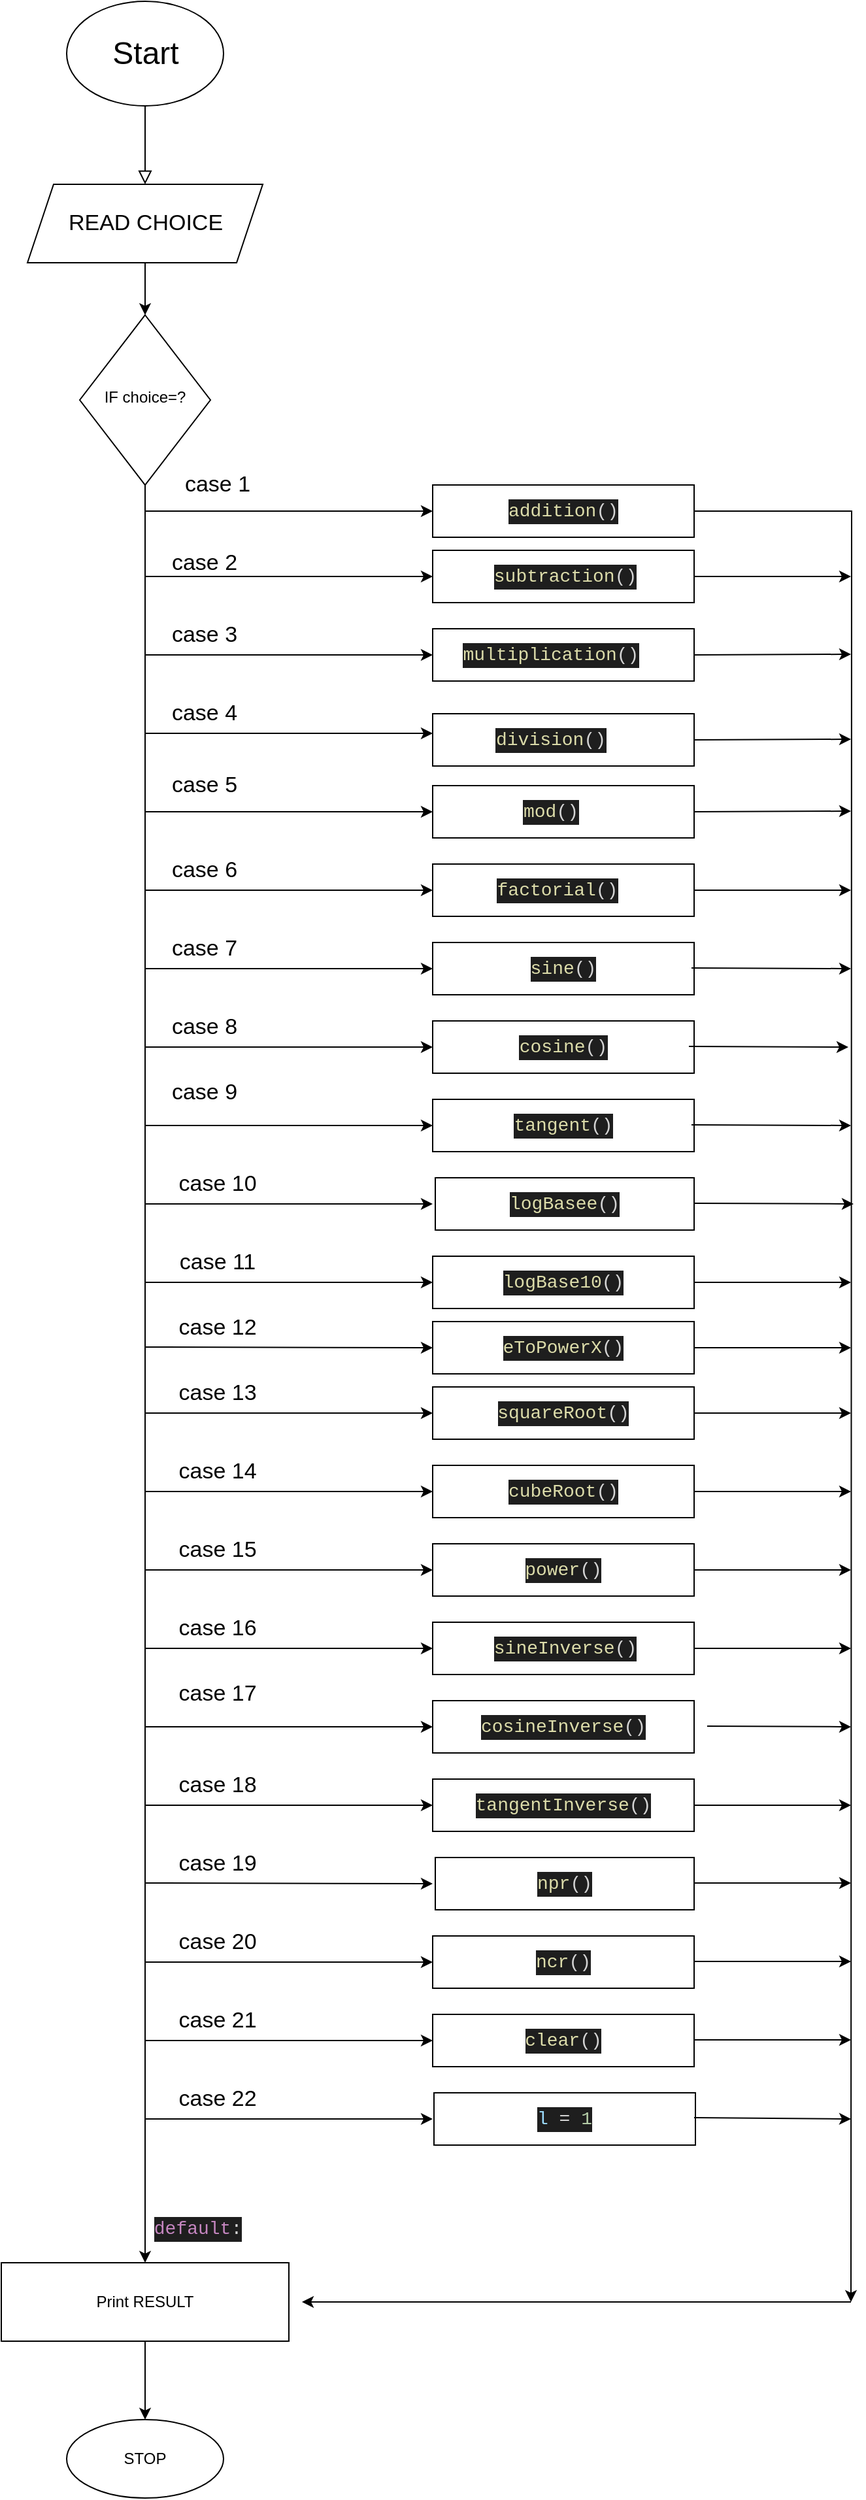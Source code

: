 <mxfile version="16.5.6" type="github">
  <diagram id="C5RBs43oDa-KdzZeNtuy" name="Page-1">
    <mxGraphModel dx="1038" dy="539" grid="1" gridSize="10" guides="1" tooltips="1" connect="1" arrows="1" fold="1" page="1" pageScale="1" pageWidth="827" pageHeight="1169" math="0" shadow="0">
      <root>
        <mxCell id="WIyWlLk6GJQsqaUBKTNV-0" />
        <mxCell id="WIyWlLk6GJQsqaUBKTNV-1" parent="WIyWlLk6GJQsqaUBKTNV-0" />
        <mxCell id="WIyWlLk6GJQsqaUBKTNV-2" value="" style="rounded=0;html=1;jettySize=auto;orthogonalLoop=1;fontSize=11;endArrow=block;endFill=0;endSize=8;strokeWidth=1;shadow=0;labelBackgroundColor=none;edgeStyle=orthogonalEdgeStyle;" parent="WIyWlLk6GJQsqaUBKTNV-1" edge="1">
          <mxGeometry relative="1" as="geometry">
            <mxPoint x="220" y="120" as="sourcePoint" />
            <mxPoint x="220" y="180" as="targetPoint" />
          </mxGeometry>
        </mxCell>
        <mxCell id="JxBvs1aVQcFAX8afxNv3-6" style="edgeStyle=orthogonalEdgeStyle;rounded=0;orthogonalLoop=1;jettySize=auto;html=1;entryX=0.5;entryY=0;entryDx=0;entryDy=0;entryPerimeter=0;" parent="WIyWlLk6GJQsqaUBKTNV-1" source="WIyWlLk6GJQsqaUBKTNV-6" target="JxBvs1aVQcFAX8afxNv3-8" edge="1">
          <mxGeometry relative="1" as="geometry">
            <mxPoint x="220" y="1610" as="targetPoint" />
            <Array as="points">
              <mxPoint x="220" y="1770" />
            </Array>
          </mxGeometry>
        </mxCell>
        <mxCell id="WIyWlLk6GJQsqaUBKTNV-6" value="IF choice=?" style="rhombus;whiteSpace=wrap;html=1;shadow=0;fontFamily=Helvetica;fontSize=12;align=center;strokeWidth=1;spacing=6;spacingTop=-4;" parent="WIyWlLk6GJQsqaUBKTNV-1" vertex="1">
          <mxGeometry x="170" y="280" width="100" height="130" as="geometry" />
        </mxCell>
        <mxCell id="JxBvs1aVQcFAX8afxNv3-19" value="" style="edgeStyle=orthogonalEdgeStyle;rounded=0;orthogonalLoop=1;jettySize=auto;html=1;fontFamily=Helvetica;fontSize=17;" parent="WIyWlLk6GJQsqaUBKTNV-1" source="JxBvs1aVQcFAX8afxNv3-1" target="WIyWlLk6GJQsqaUBKTNV-6" edge="1">
          <mxGeometry relative="1" as="geometry" />
        </mxCell>
        <mxCell id="JxBvs1aVQcFAX8afxNv3-1" value="" style="shape=parallelogram;perimeter=parallelogramPerimeter;whiteSpace=wrap;html=1;fixedSize=1;" parent="WIyWlLk6GJQsqaUBKTNV-1" vertex="1">
          <mxGeometry x="130" y="180" width="180" height="60" as="geometry" />
        </mxCell>
        <mxCell id="JxBvs1aVQcFAX8afxNv3-10" value="" style="edgeStyle=orthogonalEdgeStyle;rounded=0;orthogonalLoop=1;jettySize=auto;html=1;" parent="WIyWlLk6GJQsqaUBKTNV-1" source="JxBvs1aVQcFAX8afxNv3-8" target="JxBvs1aVQcFAX8afxNv3-9" edge="1">
          <mxGeometry relative="1" as="geometry" />
        </mxCell>
        <mxCell id="JxBvs1aVQcFAX8afxNv3-8" value="Print RESULT" style="rounded=0;whiteSpace=wrap;html=1;" parent="WIyWlLk6GJQsqaUBKTNV-1" vertex="1">
          <mxGeometry x="110" y="1770" width="220" height="60" as="geometry" />
        </mxCell>
        <mxCell id="JxBvs1aVQcFAX8afxNv3-9" value="STOP" style="ellipse;whiteSpace=wrap;html=1;rounded=0;" parent="WIyWlLk6GJQsqaUBKTNV-1" vertex="1">
          <mxGeometry x="160" y="1890" width="120" height="60" as="geometry" />
        </mxCell>
        <mxCell id="JxBvs1aVQcFAX8afxNv3-11" value="" style="ellipse;whiteSpace=wrap;html=1;fontFamily=Helvetica;" parent="WIyWlLk6GJQsqaUBKTNV-1" vertex="1">
          <mxGeometry x="160" y="40" width="120" height="80" as="geometry" />
        </mxCell>
        <mxCell id="JxBvs1aVQcFAX8afxNv3-12" value="Start" style="text;html=1;resizable=0;autosize=1;align=center;verticalAlign=middle;points=[];fillColor=none;strokeColor=none;rounded=0;fontFamily=Helvetica;fontSize=24;" parent="WIyWlLk6GJQsqaUBKTNV-1" vertex="1">
          <mxGeometry x="185" y="65" width="70" height="30" as="geometry" />
        </mxCell>
        <mxCell id="JxBvs1aVQcFAX8afxNv3-14" value="READ CHOICE" style="text;html=1;resizable=0;autosize=1;align=center;verticalAlign=middle;points=[];fillColor=none;strokeColor=none;rounded=0;fontFamily=Helvetica;fontSize=17;" parent="WIyWlLk6GJQsqaUBKTNV-1" vertex="1">
          <mxGeometry x="155" y="195" width="130" height="30" as="geometry" />
        </mxCell>
        <mxCell id="JxBvs1aVQcFAX8afxNv3-23" value="" style="edgeStyle=orthogonalEdgeStyle;rounded=0;orthogonalLoop=1;jettySize=auto;html=1;fontFamily=Helvetica;fontSize=17;exitX=1;exitY=0.5;exitDx=0;exitDy=0;" parent="WIyWlLk6GJQsqaUBKTNV-1" source="JxBvs1aVQcFAX8afxNv3-105" edge="1">
          <mxGeometry relative="1" as="geometry">
            <mxPoint x="510" y="415" as="sourcePoint" />
            <mxPoint x="760" y="1800" as="targetPoint" />
          </mxGeometry>
        </mxCell>
        <mxCell id="JxBvs1aVQcFAX8afxNv3-25" value="" style="endArrow=classic;html=1;rounded=0;fontFamily=Helvetica;fontSize=17;" parent="WIyWlLk6GJQsqaUBKTNV-1" edge="1">
          <mxGeometry width="50" height="50" relative="1" as="geometry">
            <mxPoint x="220" y="600" as="sourcePoint" />
            <mxPoint x="440" y="600" as="targetPoint" />
          </mxGeometry>
        </mxCell>
        <mxCell id="JxBvs1aVQcFAX8afxNv3-26" value="" style="endArrow=classic;html=1;rounded=0;fontFamily=Helvetica;fontSize=17;" parent="WIyWlLk6GJQsqaUBKTNV-1" edge="1">
          <mxGeometry width="50" height="50" relative="1" as="geometry">
            <mxPoint x="220" y="540" as="sourcePoint" />
            <mxPoint x="440" y="540" as="targetPoint" />
          </mxGeometry>
        </mxCell>
        <mxCell id="JxBvs1aVQcFAX8afxNv3-27" value="" style="endArrow=classic;html=1;rounded=0;fontFamily=Helvetica;fontSize=17;" parent="WIyWlLk6GJQsqaUBKTNV-1" edge="1">
          <mxGeometry width="50" height="50" relative="1" as="geometry">
            <mxPoint x="220" y="660" as="sourcePoint" />
            <mxPoint x="440" y="660" as="targetPoint" />
          </mxGeometry>
        </mxCell>
        <mxCell id="JxBvs1aVQcFAX8afxNv3-28" value="" style="endArrow=classic;html=1;rounded=0;fontFamily=Helvetica;fontSize=17;" parent="WIyWlLk6GJQsqaUBKTNV-1" edge="1">
          <mxGeometry width="50" height="50" relative="1" as="geometry">
            <mxPoint x="220" y="1360" as="sourcePoint" />
            <mxPoint x="440" y="1360" as="targetPoint" />
          </mxGeometry>
        </mxCell>
        <mxCell id="JxBvs1aVQcFAX8afxNv3-29" value="" style="endArrow=classic;html=1;rounded=0;fontFamily=Helvetica;fontSize=17;" parent="WIyWlLk6GJQsqaUBKTNV-1" edge="1">
          <mxGeometry width="50" height="50" relative="1" as="geometry">
            <mxPoint x="220" y="1300" as="sourcePoint" />
            <mxPoint x="440" y="1300" as="targetPoint" />
          </mxGeometry>
        </mxCell>
        <mxCell id="JxBvs1aVQcFAX8afxNv3-30" value="" style="endArrow=classic;html=1;rounded=0;fontFamily=Helvetica;fontSize=17;" parent="WIyWlLk6GJQsqaUBKTNV-1" edge="1">
          <mxGeometry width="50" height="50" relative="1" as="geometry">
            <mxPoint x="220" y="1540" as="sourcePoint" />
            <mxPoint x="440" y="1540" as="targetPoint" />
          </mxGeometry>
        </mxCell>
        <mxCell id="JxBvs1aVQcFAX8afxNv3-31" value="" style="endArrow=classic;html=1;rounded=0;fontFamily=Helvetica;fontSize=17;entryX=0;entryY=0.5;entryDx=0;entryDy=0;" parent="WIyWlLk6GJQsqaUBKTNV-1" edge="1" target="JxBvs1aVQcFAX8afxNv3-80">
          <mxGeometry width="50" height="50" relative="1" as="geometry">
            <mxPoint x="220" y="1180" as="sourcePoint" />
            <mxPoint x="400" y="1180" as="targetPoint" />
          </mxGeometry>
        </mxCell>
        <mxCell id="JxBvs1aVQcFAX8afxNv3-32" value="" style="endArrow=classic;html=1;rounded=0;fontFamily=Helvetica;fontSize=17;" parent="WIyWlLk6GJQsqaUBKTNV-1" edge="1">
          <mxGeometry width="50" height="50" relative="1" as="geometry">
            <mxPoint x="220" y="1420" as="sourcePoint" />
            <mxPoint x="440" y="1420" as="targetPoint" />
          </mxGeometry>
        </mxCell>
        <mxCell id="JxBvs1aVQcFAX8afxNv3-33" value="" style="endArrow=classic;html=1;rounded=0;fontFamily=Helvetica;fontSize=17;entryX=0;entryY=0.5;entryDx=0;entryDy=0;" parent="WIyWlLk6GJQsqaUBKTNV-1" edge="1" target="JxBvs1aVQcFAX8afxNv3-72">
          <mxGeometry width="50" height="50" relative="1" as="geometry">
            <mxPoint x="220" y="1240" as="sourcePoint" />
            <mxPoint x="400" y="1240" as="targetPoint" />
          </mxGeometry>
        </mxCell>
        <mxCell id="JxBvs1aVQcFAX8afxNv3-34" value="" style="endArrow=classic;html=1;rounded=0;fontFamily=Helvetica;fontSize=17;" parent="WIyWlLk6GJQsqaUBKTNV-1" edge="1">
          <mxGeometry width="50" height="50" relative="1" as="geometry">
            <mxPoint x="220" y="1600" as="sourcePoint" />
            <mxPoint x="440" y="1600" as="targetPoint" />
          </mxGeometry>
        </mxCell>
        <mxCell id="JxBvs1aVQcFAX8afxNv3-35" value="" style="endArrow=classic;html=1;rounded=0;fontFamily=Helvetica;fontSize=17;" parent="WIyWlLk6GJQsqaUBKTNV-1" edge="1">
          <mxGeometry width="50" height="50" relative="1" as="geometry">
            <mxPoint x="220" y="960" as="sourcePoint" />
            <mxPoint x="440" y="960" as="targetPoint" />
          </mxGeometry>
        </mxCell>
        <mxCell id="JxBvs1aVQcFAX8afxNv3-36" value="" style="endArrow=classic;html=1;rounded=0;fontFamily=Helvetica;fontSize=17;entryX=0;entryY=0.5;entryDx=0;entryDy=0;" parent="WIyWlLk6GJQsqaUBKTNV-1" edge="1" target="JxBvs1aVQcFAX8afxNv3-81">
          <mxGeometry width="50" height="50" relative="1" as="geometry">
            <mxPoint x="220" y="1020" as="sourcePoint" />
            <mxPoint x="400" y="1020" as="targetPoint" />
          </mxGeometry>
        </mxCell>
        <mxCell id="JxBvs1aVQcFAX8afxNv3-37" value="" style="endArrow=classic;html=1;rounded=0;fontFamily=Helvetica;fontSize=17;" parent="WIyWlLk6GJQsqaUBKTNV-1" edge="1">
          <mxGeometry width="50" height="50" relative="1" as="geometry">
            <mxPoint x="220" y="780" as="sourcePoint" />
            <mxPoint x="440" y="780" as="targetPoint" />
          </mxGeometry>
        </mxCell>
        <mxCell id="JxBvs1aVQcFAX8afxNv3-38" value="" style="endArrow=classic;html=1;rounded=0;fontFamily=Helvetica;fontSize=17;" parent="WIyWlLk6GJQsqaUBKTNV-1" edge="1">
          <mxGeometry width="50" height="50" relative="1" as="geometry">
            <mxPoint x="220" y="840" as="sourcePoint" />
            <mxPoint x="440" y="840" as="targetPoint" />
          </mxGeometry>
        </mxCell>
        <mxCell id="JxBvs1aVQcFAX8afxNv3-40" value="" style="endArrow=classic;html=1;rounded=0;fontFamily=Helvetica;fontSize=17;" parent="WIyWlLk6GJQsqaUBKTNV-1" edge="1">
          <mxGeometry width="50" height="50" relative="1" as="geometry">
            <mxPoint x="220" y="900" as="sourcePoint" />
            <mxPoint x="440" y="900" as="targetPoint" />
          </mxGeometry>
        </mxCell>
        <mxCell id="JxBvs1aVQcFAX8afxNv3-42" value="" style="endArrow=classic;html=1;rounded=0;fontFamily=Helvetica;fontSize=17;entryX=0;entryY=0.5;entryDx=0;entryDy=0;" parent="WIyWlLk6GJQsqaUBKTNV-1" target="JxBvs1aVQcFAX8afxNv3-49" edge="1">
          <mxGeometry width="50" height="50" relative="1" as="geometry">
            <mxPoint x="220" y="480" as="sourcePoint" />
            <mxPoint x="410" y="480" as="targetPoint" />
          </mxGeometry>
        </mxCell>
        <mxCell id="JxBvs1aVQcFAX8afxNv3-43" value="" style="endArrow=classic;html=1;rounded=0;fontFamily=Helvetica;fontSize=17;" parent="WIyWlLk6GJQsqaUBKTNV-1" edge="1">
          <mxGeometry width="50" height="50" relative="1" as="geometry">
            <mxPoint x="220" y="1479.5" as="sourcePoint" />
            <mxPoint x="440" y="1480" as="targetPoint" />
          </mxGeometry>
        </mxCell>
        <mxCell id="JxBvs1aVQcFAX8afxNv3-44" value="" style="endArrow=classic;html=1;rounded=0;fontFamily=Helvetica;fontSize=17;entryX=0;entryY=0.5;entryDx=0;entryDy=0;" parent="WIyWlLk6GJQsqaUBKTNV-1" edge="1" target="JxBvs1aVQcFAX8afxNv3-104">
          <mxGeometry width="50" height="50" relative="1" as="geometry">
            <mxPoint x="220" y="720" as="sourcePoint" />
            <mxPoint x="390" y="720" as="targetPoint" />
          </mxGeometry>
        </mxCell>
        <mxCell id="JxBvs1aVQcFAX8afxNv3-49" value="" style="rounded=0;whiteSpace=wrap;html=1;fontFamily=Helvetica;fontSize=17;" parent="WIyWlLk6GJQsqaUBKTNV-1" vertex="1">
          <mxGeometry x="440" y="460" width="200" height="40" as="geometry" />
        </mxCell>
        <mxCell id="JxBvs1aVQcFAX8afxNv3-56" value="&lt;div style=&quot;color: rgb(212 , 212 , 212) ; background-color: rgb(30 , 30 , 30) ; font-family: &amp;#34;consolas&amp;#34; , &amp;#34;courier new&amp;#34; , monospace ; font-size: 14px ; line-height: 19px&quot;&gt;&lt;span style=&quot;color: #dcdcaa&quot;&gt;clear&lt;/span&gt;()&lt;/div&gt;" style="rounded=0;whiteSpace=wrap;html=1;fontFamily=Helvetica;fontSize=17;" parent="WIyWlLk6GJQsqaUBKTNV-1" vertex="1">
          <mxGeometry x="440" y="1580" width="200" height="40" as="geometry" />
        </mxCell>
        <mxCell id="JxBvs1aVQcFAX8afxNv3-66" value="&lt;div style=&quot;color: rgb(212 , 212 , 212) ; background-color: rgb(30 , 30 , 30) ; font-family: &amp;#34;consolas&amp;#34; , &amp;#34;courier new&amp;#34; , monospace ; font-size: 14px ; line-height: 19px&quot;&gt;&lt;span style=&quot;color: #dcdcaa&quot;&gt;ncr&lt;/span&gt;()&lt;/div&gt;" style="rounded=0;whiteSpace=wrap;html=1;fontFamily=Helvetica;fontSize=17;" parent="WIyWlLk6GJQsqaUBKTNV-1" vertex="1">
          <mxGeometry x="440" y="1520" width="200" height="40" as="geometry" />
        </mxCell>
        <mxCell id="JxBvs1aVQcFAX8afxNv3-68" value="&lt;div style=&quot;color: rgb(212 , 212 , 212) ; background-color: rgb(30 , 30 , 30) ; font-family: &amp;#34;consolas&amp;#34; , &amp;#34;courier new&amp;#34; , monospace ; font-size: 14px ; line-height: 19px&quot;&gt;&lt;span style=&quot;color: #dcdcaa&quot;&gt;npr&lt;/span&gt;()&lt;/div&gt;" style="rounded=0;whiteSpace=wrap;html=1;fontFamily=Helvetica;fontSize=17;" parent="WIyWlLk6GJQsqaUBKTNV-1" vertex="1">
          <mxGeometry x="442" y="1460" width="198" height="40" as="geometry" />
        </mxCell>
        <mxCell id="JxBvs1aVQcFAX8afxNv3-69" value="&lt;div style=&quot;color: rgb(212 , 212 , 212) ; background-color: rgb(30 , 30 , 30) ; font-family: &amp;#34;consolas&amp;#34; , &amp;#34;courier new&amp;#34; , monospace ; font-size: 14px ; line-height: 19px&quot;&gt;&lt;span style=&quot;color: #dcdcaa&quot;&gt;tangentInverse&lt;/span&gt;()&lt;/div&gt;" style="rounded=0;whiteSpace=wrap;html=1;fontFamily=Helvetica;fontSize=17;" parent="WIyWlLk6GJQsqaUBKTNV-1" vertex="1">
          <mxGeometry x="440" y="1400" width="200" height="40" as="geometry" />
        </mxCell>
        <mxCell id="JxBvs1aVQcFAX8afxNv3-70" value="&lt;div style=&quot;color: rgb(212 , 212 , 212) ; background-color: rgb(30 , 30 , 30) ; font-family: &amp;#34;consolas&amp;#34; , &amp;#34;courier new&amp;#34; , monospace ; font-size: 14px ; line-height: 19px&quot;&gt;&lt;span style=&quot;color: #dcdcaa&quot;&gt;cosineInverse&lt;/span&gt;()&lt;/div&gt;" style="rounded=0;whiteSpace=wrap;html=1;fontFamily=Helvetica;fontSize=17;" parent="WIyWlLk6GJQsqaUBKTNV-1" vertex="1">
          <mxGeometry x="440" y="1340" width="200" height="40" as="geometry" />
        </mxCell>
        <mxCell id="JxBvs1aVQcFAX8afxNv3-71" value="" style="rounded=0;whiteSpace=wrap;html=1;fontFamily=Helvetica;fontSize=17;" parent="WIyWlLk6GJQsqaUBKTNV-1" vertex="1">
          <mxGeometry x="440" y="1280" width="200" height="40" as="geometry" />
        </mxCell>
        <mxCell id="JxBvs1aVQcFAX8afxNv3-72" value="&lt;div style=&quot;color: rgb(212 , 212 , 212) ; background-color: rgb(30 , 30 , 30) ; font-family: &amp;#34;consolas&amp;#34; , &amp;#34;courier new&amp;#34; , monospace ; font-size: 14px ; line-height: 19px&quot;&gt;&lt;span style=&quot;color: #dcdcaa&quot;&gt;power&lt;/span&gt;()&lt;/div&gt;" style="rounded=0;whiteSpace=wrap;html=1;fontFamily=Helvetica;fontSize=17;" parent="WIyWlLk6GJQsqaUBKTNV-1" vertex="1">
          <mxGeometry x="440" y="1220" width="200" height="40" as="geometry" />
        </mxCell>
        <mxCell id="JxBvs1aVQcFAX8afxNv3-77" value="&lt;div style=&quot;color: rgb(212 , 212 , 212) ; background-color: rgb(30 , 30 , 30) ; font-family: &amp;#34;consolas&amp;#34; , &amp;#34;courier new&amp;#34; , monospace ; font-size: 14px ; line-height: 19px&quot;&gt;&lt;span style=&quot;color: #9cdcfe&quot;&gt;l&lt;/span&gt; = &lt;span style=&quot;color: #b5cea8&quot;&gt;1&lt;/span&gt;&lt;/div&gt;" style="rounded=0;whiteSpace=wrap;html=1;fontFamily=Helvetica;fontSize=17;" parent="WIyWlLk6GJQsqaUBKTNV-1" vertex="1">
          <mxGeometry x="441" y="1640" width="200" height="40" as="geometry" />
        </mxCell>
        <mxCell id="JxBvs1aVQcFAX8afxNv3-78" value="&#xa;&#xa;&lt;div style=&quot;color: rgb(212, 212, 212); background-color: rgb(30, 30, 30); font-family: consolas, &amp;quot;courier new&amp;quot;, monospace; font-weight: normal; font-size: 14px; line-height: 19px;&quot;&gt;&lt;div&gt;&lt;span style=&quot;color: #dcdcaa&quot;&gt;squareRoot&lt;/span&gt;&lt;span style=&quot;color: #d4d4d4&quot;&gt;()&lt;/span&gt;&lt;/div&gt;&lt;/div&gt;&#xa;&#xa;" style="rounded=0;whiteSpace=wrap;html=1;fontFamily=Helvetica;fontSize=17;" parent="WIyWlLk6GJQsqaUBKTNV-1" vertex="1">
          <mxGeometry x="440" y="1100" width="200" height="40" as="geometry" />
        </mxCell>
        <mxCell id="JxBvs1aVQcFAX8afxNv3-79" value="&lt;div style=&quot;color: rgb(212 , 212 , 212) ; background-color: rgb(30 , 30 , 30) ; font-family: &amp;#34;consolas&amp;#34; , &amp;#34;courier new&amp;#34; , monospace ; font-size: 14px ; line-height: 19px&quot;&gt;&lt;span style=&quot;color: #dcdcaa&quot;&gt;eToPowerX&lt;/span&gt;()&lt;/div&gt;" style="rounded=0;whiteSpace=wrap;html=1;fontFamily=Helvetica;fontSize=17;" parent="WIyWlLk6GJQsqaUBKTNV-1" vertex="1">
          <mxGeometry x="440" y="1050" width="200" height="40" as="geometry" />
        </mxCell>
        <mxCell id="JxBvs1aVQcFAX8afxNv3-80" value="&lt;div style=&quot;color: rgb(212 , 212 , 212) ; background-color: rgb(30 , 30 , 30) ; font-family: &amp;#34;consolas&amp;#34; , &amp;#34;courier new&amp;#34; , monospace ; font-size: 14px ; line-height: 19px&quot;&gt;&lt;span style=&quot;color: #dcdcaa&quot;&gt;cubeRoot&lt;/span&gt;()&lt;/div&gt;" style="rounded=0;whiteSpace=wrap;html=1;fontFamily=Helvetica;fontSize=17;" parent="WIyWlLk6GJQsqaUBKTNV-1" vertex="1">
          <mxGeometry x="440" y="1160" width="200" height="40" as="geometry" />
        </mxCell>
        <mxCell id="JxBvs1aVQcFAX8afxNv3-81" value="&lt;div style=&quot;color: rgb(212 , 212 , 212) ; background-color: rgb(30 , 30 , 30) ; font-family: &amp;#34;consolas&amp;#34; , &amp;#34;courier new&amp;#34; , monospace ; font-size: 14px ; line-height: 19px&quot;&gt;&lt;span style=&quot;color: #dcdcaa&quot;&gt;logBase10&lt;/span&gt;()&lt;/div&gt;" style="rounded=0;whiteSpace=wrap;html=1;fontFamily=Helvetica;fontSize=17;" parent="WIyWlLk6GJQsqaUBKTNV-1" vertex="1">
          <mxGeometry x="440" y="1000" width="200" height="40" as="geometry" />
        </mxCell>
        <mxCell id="JxBvs1aVQcFAX8afxNv3-82" value="" style="rounded=0;whiteSpace=wrap;html=1;fontFamily=Helvetica;fontSize=17;" parent="WIyWlLk6GJQsqaUBKTNV-1" vertex="1">
          <mxGeometry x="440" y="585" width="200" height="40" as="geometry" />
        </mxCell>
        <mxCell id="JxBvs1aVQcFAX8afxNv3-83" value="" style="rounded=0;whiteSpace=wrap;html=1;fontFamily=Helvetica;fontSize=17;" parent="WIyWlLk6GJQsqaUBKTNV-1" vertex="1">
          <mxGeometry x="440" y="520" width="200" height="40" as="geometry" />
        </mxCell>
        <mxCell id="JxBvs1aVQcFAX8afxNv3-89" value="" style="endArrow=classic;html=1;rounded=0;fontFamily=Helvetica;fontSize=17;" parent="WIyWlLk6GJQsqaUBKTNV-1" edge="1">
          <mxGeometry width="50" height="50" relative="1" as="geometry">
            <mxPoint x="220" y="1660" as="sourcePoint" />
            <mxPoint x="440" y="1660" as="targetPoint" />
          </mxGeometry>
        </mxCell>
        <mxCell id="JxBvs1aVQcFAX8afxNv3-97" value="" style="endArrow=classic;html=1;rounded=0;fontFamily=Helvetica;fontSize=17;entryX=0;entryY=0.5;entryDx=0;entryDy=0;" parent="WIyWlLk6GJQsqaUBKTNV-1" edge="1" target="JxBvs1aVQcFAX8afxNv3-79">
          <mxGeometry width="50" height="50" relative="1" as="geometry">
            <mxPoint x="220" y="1069.5" as="sourcePoint" />
            <mxPoint x="400" y="1069.5" as="targetPoint" />
          </mxGeometry>
        </mxCell>
        <mxCell id="JxBvs1aVQcFAX8afxNv3-98" value="" style="endArrow=classic;html=1;rounded=0;fontFamily=Helvetica;fontSize=17;entryX=0;entryY=0.5;entryDx=0;entryDy=0;" parent="WIyWlLk6GJQsqaUBKTNV-1" edge="1" target="JxBvs1aVQcFAX8afxNv3-78">
          <mxGeometry width="50" height="50" relative="1" as="geometry">
            <mxPoint x="220" y="1120" as="sourcePoint" />
            <mxPoint x="400" y="1120" as="targetPoint" />
          </mxGeometry>
        </mxCell>
        <mxCell id="JxBvs1aVQcFAX8afxNv3-99" value="" style="endArrow=classic;html=1;rounded=0;fontFamily=Helvetica;fontSize=17;entryX=0;entryY=0.5;entryDx=0;entryDy=0;" parent="WIyWlLk6GJQsqaUBKTNV-1" edge="1">
          <mxGeometry width="50" height="50" relative="1" as="geometry">
            <mxPoint x="220" y="430" as="sourcePoint" />
            <mxPoint x="440" y="430" as="targetPoint" />
          </mxGeometry>
        </mxCell>
        <mxCell id="JxBvs1aVQcFAX8afxNv3-100" value="" style="rounded=0;whiteSpace=wrap;html=1;fontFamily=Helvetica;fontSize=17;" parent="WIyWlLk6GJQsqaUBKTNV-1" vertex="1">
          <mxGeometry x="440" y="640" width="200" height="40" as="geometry" />
        </mxCell>
        <mxCell id="JxBvs1aVQcFAX8afxNv3-101" value="&lt;div style=&quot;color: rgb(212 , 212 , 212) ; background-color: rgb(30 , 30 , 30) ; font-family: &amp;#34;consolas&amp;#34; , &amp;#34;courier new&amp;#34; , monospace ; font-size: 14px ; line-height: 19px&quot;&gt;&lt;span style=&quot;color: #dcdcaa&quot;&gt;sine&lt;/span&gt;()&lt;/div&gt;" style="rounded=0;whiteSpace=wrap;html=1;fontFamily=Helvetica;fontSize=17;" parent="WIyWlLk6GJQsqaUBKTNV-1" vertex="1">
          <mxGeometry x="440" y="760" width="200" height="40" as="geometry" />
        </mxCell>
        <mxCell id="JxBvs1aVQcFAX8afxNv3-102" value="&lt;div style=&quot;color: rgb(212 , 212 , 212) ; background-color: rgb(30 , 30 , 30) ; font-family: &amp;#34;consolas&amp;#34; , &amp;#34;courier new&amp;#34; , monospace ; font-size: 14px ; line-height: 19px&quot;&gt;&lt;span style=&quot;color: #dcdcaa&quot;&gt;cosine&lt;/span&gt;()&lt;/div&gt;" style="rounded=0;whiteSpace=wrap;html=1;fontFamily=Helvetica;fontSize=17;" parent="WIyWlLk6GJQsqaUBKTNV-1" vertex="1">
          <mxGeometry x="440" y="820" width="200" height="40" as="geometry" />
        </mxCell>
        <mxCell id="JxBvs1aVQcFAX8afxNv3-103" value="&#xa;&#xa;&lt;div style=&quot;color: rgb(212, 212, 212); background-color: rgb(30, 30, 30); font-family: consolas, &amp;quot;courier new&amp;quot;, monospace; font-weight: normal; font-size: 14px; line-height: 19px;&quot;&gt;&lt;div&gt;&lt;span style=&quot;color: #dcdcaa&quot;&gt;tangent&lt;/span&gt;&lt;span style=&quot;color: #d4d4d4&quot;&gt;()&lt;/span&gt;&lt;/div&gt;&lt;/div&gt;&#xa;&#xa;" style="rounded=0;whiteSpace=wrap;html=1;fontFamily=Helvetica;fontSize=17;" parent="WIyWlLk6GJQsqaUBKTNV-1" vertex="1">
          <mxGeometry x="440" y="880" width="200" height="40" as="geometry" />
        </mxCell>
        <mxCell id="JxBvs1aVQcFAX8afxNv3-104" value="" style="rounded=0;whiteSpace=wrap;html=1;fontFamily=Helvetica;fontSize=17;" parent="WIyWlLk6GJQsqaUBKTNV-1" vertex="1">
          <mxGeometry x="440" y="700" width="200" height="40" as="geometry" />
        </mxCell>
        <mxCell id="JxBvs1aVQcFAX8afxNv3-105" value="&lt;div style=&quot;color: rgb(212 , 212 , 212) ; background-color: rgb(30 , 30 , 30) ; font-family: &amp;#34;consolas&amp;#34; , &amp;#34;courier new&amp;#34; , monospace ; font-size: 14px ; line-height: 19px&quot;&gt;&lt;span style=&quot;color: #dcdcaa&quot;&gt;addition&lt;/span&gt;()&lt;/div&gt;" style="rounded=0;whiteSpace=wrap;html=1;fontFamily=Helvetica;fontSize=17;" parent="WIyWlLk6GJQsqaUBKTNV-1" vertex="1">
          <mxGeometry x="440" y="410" width="200" height="40" as="geometry" />
        </mxCell>
        <mxCell id="JxBvs1aVQcFAX8afxNv3-106" value="" style="endArrow=classic;html=1;rounded=0;fontFamily=Helvetica;fontSize=17;" parent="WIyWlLk6GJQsqaUBKTNV-1" edge="1">
          <mxGeometry width="50" height="50" relative="1" as="geometry">
            <mxPoint x="640" y="480" as="sourcePoint" />
            <mxPoint x="760" y="480" as="targetPoint" />
          </mxGeometry>
        </mxCell>
        <mxCell id="JxBvs1aVQcFAX8afxNv3-107" value="" style="endArrow=classic;html=1;rounded=0;fontFamily=Helvetica;fontSize=17;" parent="WIyWlLk6GJQsqaUBKTNV-1" edge="1">
          <mxGeometry width="50" height="50" relative="1" as="geometry">
            <mxPoint x="640" y="540" as="sourcePoint" />
            <mxPoint x="760" y="539.5" as="targetPoint" />
          </mxGeometry>
        </mxCell>
        <mxCell id="JxBvs1aVQcFAX8afxNv3-108" value="" style="endArrow=classic;html=1;rounded=0;fontFamily=Helvetica;fontSize=17;" parent="WIyWlLk6GJQsqaUBKTNV-1" edge="1">
          <mxGeometry width="50" height="50" relative="1" as="geometry">
            <mxPoint x="640" y="605" as="sourcePoint" />
            <mxPoint x="760" y="604.5" as="targetPoint" />
          </mxGeometry>
        </mxCell>
        <mxCell id="JxBvs1aVQcFAX8afxNv3-109" value="" style="endArrow=classic;html=1;rounded=0;fontFamily=Helvetica;fontSize=17;" parent="WIyWlLk6GJQsqaUBKTNV-1" edge="1">
          <mxGeometry width="50" height="50" relative="1" as="geometry">
            <mxPoint x="640" y="660" as="sourcePoint" />
            <mxPoint x="760" y="659.5" as="targetPoint" />
          </mxGeometry>
        </mxCell>
        <mxCell id="JxBvs1aVQcFAX8afxNv3-110" value="" style="endArrow=classic;html=1;rounded=0;fontFamily=Helvetica;fontSize=17;exitX=1;exitY=0.5;exitDx=0;exitDy=0;" parent="WIyWlLk6GJQsqaUBKTNV-1" source="JxBvs1aVQcFAX8afxNv3-104" edge="1">
          <mxGeometry width="50" height="50" relative="1" as="geometry">
            <mxPoint x="590" y="719.5" as="sourcePoint" />
            <mxPoint x="760" y="720" as="targetPoint" />
          </mxGeometry>
        </mxCell>
        <mxCell id="JxBvs1aVQcFAX8afxNv3-111" value="" style="endArrow=classic;html=1;rounded=0;fontFamily=Helvetica;fontSize=17;" parent="WIyWlLk6GJQsqaUBKTNV-1" edge="1">
          <mxGeometry width="50" height="50" relative="1" as="geometry">
            <mxPoint x="638" y="779.5" as="sourcePoint" />
            <mxPoint x="760" y="780" as="targetPoint" />
          </mxGeometry>
        </mxCell>
        <mxCell id="JxBvs1aVQcFAX8afxNv3-112" value="&lt;div style=&quot;color: rgb(212 , 212 , 212) ; background-color: rgb(30 , 30 , 30) ; font-family: &amp;#34;consolas&amp;#34; , &amp;#34;courier new&amp;#34; , monospace ; font-size: 14px ; line-height: 19px&quot;&gt;&lt;span style=&quot;color: #dcdcaa&quot;&gt;logBasee&lt;/span&gt;()&lt;/div&gt;" style="rounded=0;whiteSpace=wrap;html=1;fontFamily=Helvetica;fontSize=17;" parent="WIyWlLk6GJQsqaUBKTNV-1" vertex="1">
          <mxGeometry x="442" y="940" width="198" height="40" as="geometry" />
        </mxCell>
        <mxCell id="JxBvs1aVQcFAX8afxNv3-116" value="" style="endArrow=classic;html=1;rounded=0;fontFamily=Helvetica;fontSize=17;" parent="WIyWlLk6GJQsqaUBKTNV-1" edge="1">
          <mxGeometry width="50" height="50" relative="1" as="geometry">
            <mxPoint x="760" y="1800" as="sourcePoint" />
            <mxPoint x="340" y="1800" as="targetPoint" />
          </mxGeometry>
        </mxCell>
        <mxCell id="JxBvs1aVQcFAX8afxNv3-117" value="" style="endArrow=classic;html=1;rounded=0;fontFamily=Helvetica;fontSize=17;" parent="WIyWlLk6GJQsqaUBKTNV-1" edge="1">
          <mxGeometry width="50" height="50" relative="1" as="geometry">
            <mxPoint x="640" y="1120" as="sourcePoint" />
            <mxPoint x="760" y="1120" as="targetPoint" />
          </mxGeometry>
        </mxCell>
        <mxCell id="JxBvs1aVQcFAX8afxNv3-118" value="" style="endArrow=classic;html=1;rounded=0;fontFamily=Helvetica;fontSize=17;" parent="WIyWlLk6GJQsqaUBKTNV-1" edge="1" source="JxBvs1aVQcFAX8afxNv3-80">
          <mxGeometry width="50" height="50" relative="1" as="geometry">
            <mxPoint x="660" y="1180" as="sourcePoint" />
            <mxPoint x="760" y="1180" as="targetPoint" />
          </mxGeometry>
        </mxCell>
        <mxCell id="JxBvs1aVQcFAX8afxNv3-119" value="" style="endArrow=classic;html=1;rounded=0;fontFamily=Helvetica;fontSize=17;" parent="WIyWlLk6GJQsqaUBKTNV-1" edge="1">
          <mxGeometry width="50" height="50" relative="1" as="geometry">
            <mxPoint x="640" y="1020" as="sourcePoint" />
            <mxPoint x="760" y="1020" as="targetPoint" />
          </mxGeometry>
        </mxCell>
        <mxCell id="JxBvs1aVQcFAX8afxNv3-120" value="" style="endArrow=classic;html=1;rounded=0;fontFamily=Helvetica;fontSize=17;" parent="WIyWlLk6GJQsqaUBKTNV-1" edge="1">
          <mxGeometry width="50" height="50" relative="1" as="geometry">
            <mxPoint x="640" y="959.5" as="sourcePoint" />
            <mxPoint x="762" y="960" as="targetPoint" />
          </mxGeometry>
        </mxCell>
        <mxCell id="JxBvs1aVQcFAX8afxNv3-121" value="" style="endArrow=classic;html=1;rounded=0;fontFamily=Helvetica;fontSize=17;" parent="WIyWlLk6GJQsqaUBKTNV-1" edge="1">
          <mxGeometry width="50" height="50" relative="1" as="geometry">
            <mxPoint x="636" y="839.5" as="sourcePoint" />
            <mxPoint x="758" y="840" as="targetPoint" />
          </mxGeometry>
        </mxCell>
        <mxCell id="JxBvs1aVQcFAX8afxNv3-122" value="" style="endArrow=classic;html=1;rounded=0;fontFamily=Helvetica;fontSize=17;" parent="WIyWlLk6GJQsqaUBKTNV-1" edge="1">
          <mxGeometry width="50" height="50" relative="1" as="geometry">
            <mxPoint x="638" y="899.5" as="sourcePoint" />
            <mxPoint x="760" y="900" as="targetPoint" />
          </mxGeometry>
        </mxCell>
        <mxCell id="JxBvs1aVQcFAX8afxNv3-123" value="" style="endArrow=classic;html=1;rounded=0;fontFamily=Helvetica;fontSize=17;exitX=1;exitY=0.5;exitDx=0;exitDy=0;" parent="WIyWlLk6GJQsqaUBKTNV-1" source="JxBvs1aVQcFAX8afxNv3-79" edge="1">
          <mxGeometry width="50" height="50" relative="1" as="geometry">
            <mxPoint x="620" y="1069.5" as="sourcePoint" />
            <mxPoint x="760" y="1070" as="targetPoint" />
          </mxGeometry>
        </mxCell>
        <mxCell id="JxBvs1aVQcFAX8afxNv3-124" value="" style="endArrow=classic;html=1;rounded=0;fontFamily=Helvetica;fontSize=17;" parent="WIyWlLk6GJQsqaUBKTNV-1" edge="1">
          <mxGeometry width="50" height="50" relative="1" as="geometry">
            <mxPoint x="640" y="1420" as="sourcePoint" />
            <mxPoint x="760" y="1420" as="targetPoint" />
          </mxGeometry>
        </mxCell>
        <mxCell id="JxBvs1aVQcFAX8afxNv3-125" value="" style="endArrow=classic;html=1;rounded=0;fontFamily=Helvetica;fontSize=17;exitX=1;exitY=0.5;exitDx=0;exitDy=0;" parent="WIyWlLk6GJQsqaUBKTNV-1" edge="1" source="JxBvs1aVQcFAX8afxNv3-72">
          <mxGeometry width="50" height="50" relative="1" as="geometry">
            <mxPoint x="650" y="1239.5" as="sourcePoint" />
            <mxPoint x="760" y="1240" as="targetPoint" />
          </mxGeometry>
        </mxCell>
        <mxCell id="JxBvs1aVQcFAX8afxNv3-127" value="" style="endArrow=classic;html=1;rounded=0;fontFamily=Helvetica;fontSize=17;exitX=1;exitY=0.5;exitDx=0;exitDy=0;" parent="WIyWlLk6GJQsqaUBKTNV-1" edge="1" source="JxBvs1aVQcFAX8afxNv3-71">
          <mxGeometry width="50" height="50" relative="1" as="geometry">
            <mxPoint x="650" y="1299.5" as="sourcePoint" />
            <mxPoint x="760" y="1300" as="targetPoint" />
          </mxGeometry>
        </mxCell>
        <mxCell id="JxBvs1aVQcFAX8afxNv3-128" value="" style="endArrow=classic;html=1;rounded=0;fontFamily=Helvetica;fontSize=17;" parent="WIyWlLk6GJQsqaUBKTNV-1" edge="1">
          <mxGeometry width="50" height="50" relative="1" as="geometry">
            <mxPoint x="650" y="1359.5" as="sourcePoint" />
            <mxPoint x="760" y="1360" as="targetPoint" />
          </mxGeometry>
        </mxCell>
        <mxCell id="JxBvs1aVQcFAX8afxNv3-129" value="" style="endArrow=classic;html=1;rounded=0;fontFamily=Helvetica;fontSize=17;" parent="WIyWlLk6GJQsqaUBKTNV-1" edge="1">
          <mxGeometry width="50" height="50" relative="1" as="geometry">
            <mxPoint x="640" y="1599.5" as="sourcePoint" />
            <mxPoint x="760" y="1599.5" as="targetPoint" />
          </mxGeometry>
        </mxCell>
        <mxCell id="JxBvs1aVQcFAX8afxNv3-130" value="" style="endArrow=classic;html=1;rounded=0;fontFamily=Helvetica;fontSize=17;" parent="WIyWlLk6GJQsqaUBKTNV-1" edge="1">
          <mxGeometry width="50" height="50" relative="1" as="geometry">
            <mxPoint x="640" y="1539.5" as="sourcePoint" />
            <mxPoint x="760" y="1539.5" as="targetPoint" />
          </mxGeometry>
        </mxCell>
        <mxCell id="JxBvs1aVQcFAX8afxNv3-133" value="" style="endArrow=classic;html=1;rounded=0;fontFamily=Helvetica;fontSize=17;" parent="WIyWlLk6GJQsqaUBKTNV-1" edge="1">
          <mxGeometry width="50" height="50" relative="1" as="geometry">
            <mxPoint x="640" y="1659" as="sourcePoint" />
            <mxPoint x="760" y="1660" as="targetPoint" />
          </mxGeometry>
        </mxCell>
        <mxCell id="JxBvs1aVQcFAX8afxNv3-139" value="" style="endArrow=classic;html=1;rounded=0;fontFamily=Helvetica;fontSize=17;" parent="WIyWlLk6GJQsqaUBKTNV-1" edge="1">
          <mxGeometry width="50" height="50" relative="1" as="geometry">
            <mxPoint x="640" y="1479.5" as="sourcePoint" />
            <mxPoint x="760" y="1479.5" as="targetPoint" />
          </mxGeometry>
        </mxCell>
        <mxCell id="JxBvs1aVQcFAX8afxNv3-140" value="case 1" style="text;html=1;resizable=0;autosize=1;align=center;verticalAlign=middle;points=[];fillColor=none;strokeColor=none;rounded=0;fontFamily=Helvetica;fontSize=17;" parent="WIyWlLk6GJQsqaUBKTNV-1" vertex="1">
          <mxGeometry x="240" y="395" width="70" height="30" as="geometry" />
        </mxCell>
        <mxCell id="JxBvs1aVQcFAX8afxNv3-141" value="case 10" style="text;html=1;resizable=0;autosize=1;align=center;verticalAlign=middle;points=[];fillColor=none;strokeColor=none;rounded=0;fontFamily=Helvetica;fontSize=17;" parent="WIyWlLk6GJQsqaUBKTNV-1" vertex="1">
          <mxGeometry x="240" y="930" width="70" height="30" as="geometry" />
        </mxCell>
        <mxCell id="JxBvs1aVQcFAX8afxNv3-142" value="case 9" style="text;html=1;resizable=0;autosize=1;align=center;verticalAlign=middle;points=[];fillColor=none;strokeColor=none;rounded=0;fontFamily=Helvetica;fontSize=17;" parent="WIyWlLk6GJQsqaUBKTNV-1" vertex="1">
          <mxGeometry x="230" y="860" width="70" height="30" as="geometry" />
        </mxCell>
        <mxCell id="JxBvs1aVQcFAX8afxNv3-143" value="case 8" style="text;html=1;resizable=0;autosize=1;align=center;verticalAlign=middle;points=[];fillColor=none;strokeColor=none;rounded=0;fontFamily=Helvetica;fontSize=17;" parent="WIyWlLk6GJQsqaUBKTNV-1" vertex="1">
          <mxGeometry x="230" y="810" width="70" height="30" as="geometry" />
        </mxCell>
        <mxCell id="JxBvs1aVQcFAX8afxNv3-144" value="case 7" style="text;html=1;resizable=0;autosize=1;align=center;verticalAlign=middle;points=[];fillColor=none;strokeColor=none;rounded=0;fontFamily=Helvetica;fontSize=17;" parent="WIyWlLk6GJQsqaUBKTNV-1" vertex="1">
          <mxGeometry x="230" y="750" width="70" height="30" as="geometry" />
        </mxCell>
        <mxCell id="JxBvs1aVQcFAX8afxNv3-145" value="case 6" style="text;html=1;resizable=0;autosize=1;align=center;verticalAlign=middle;points=[];fillColor=none;strokeColor=none;rounded=0;fontFamily=Helvetica;fontSize=17;" parent="WIyWlLk6GJQsqaUBKTNV-1" vertex="1">
          <mxGeometry x="230" y="690" width="70" height="30" as="geometry" />
        </mxCell>
        <mxCell id="JxBvs1aVQcFAX8afxNv3-146" value="case 5" style="text;html=1;resizable=0;autosize=1;align=center;verticalAlign=middle;points=[];fillColor=none;strokeColor=none;rounded=0;fontFamily=Helvetica;fontSize=17;" parent="WIyWlLk6GJQsqaUBKTNV-1" vertex="1">
          <mxGeometry x="230" y="625" width="70" height="30" as="geometry" />
        </mxCell>
        <mxCell id="JxBvs1aVQcFAX8afxNv3-147" value="case 2" style="text;html=1;resizable=0;autosize=1;align=center;verticalAlign=middle;points=[];fillColor=none;strokeColor=none;rounded=0;fontFamily=Helvetica;fontSize=17;" parent="WIyWlLk6GJQsqaUBKTNV-1" vertex="1">
          <mxGeometry x="230" y="455" width="70" height="30" as="geometry" />
        </mxCell>
        <mxCell id="JxBvs1aVQcFAX8afxNv3-148" value="case 3" style="text;html=1;resizable=0;autosize=1;align=center;verticalAlign=middle;points=[];fillColor=none;strokeColor=none;rounded=0;fontFamily=Helvetica;fontSize=17;" parent="WIyWlLk6GJQsqaUBKTNV-1" vertex="1">
          <mxGeometry x="230" y="510" width="70" height="30" as="geometry" />
        </mxCell>
        <mxCell id="JxBvs1aVQcFAX8afxNv3-149" value="case 4" style="text;html=1;resizable=0;autosize=1;align=center;verticalAlign=middle;points=[];fillColor=none;strokeColor=none;rounded=0;fontFamily=Helvetica;fontSize=17;" parent="WIyWlLk6GJQsqaUBKTNV-1" vertex="1">
          <mxGeometry x="230" y="570" width="70" height="30" as="geometry" />
        </mxCell>
        <mxCell id="UQIl66QcJbj2J9fWcNzM-0" value="case 11" style="text;html=1;resizable=0;autosize=1;align=center;verticalAlign=middle;points=[];fillColor=none;strokeColor=none;rounded=0;fontFamily=Helvetica;fontSize=17;" vertex="1" parent="WIyWlLk6GJQsqaUBKTNV-1">
          <mxGeometry x="240" y="990" width="70" height="30" as="geometry" />
        </mxCell>
        <mxCell id="UQIl66QcJbj2J9fWcNzM-1" value="case 14" style="text;html=1;resizable=0;autosize=1;align=center;verticalAlign=middle;points=[];fillColor=none;strokeColor=none;rounded=0;fontFamily=Helvetica;fontSize=17;" vertex="1" parent="WIyWlLk6GJQsqaUBKTNV-1">
          <mxGeometry x="240" y="1150" width="70" height="30" as="geometry" />
        </mxCell>
        <mxCell id="UQIl66QcJbj2J9fWcNzM-2" value="case 12" style="text;html=1;resizable=0;autosize=1;align=center;verticalAlign=middle;points=[];fillColor=none;strokeColor=none;rounded=0;fontFamily=Helvetica;fontSize=17;" vertex="1" parent="WIyWlLk6GJQsqaUBKTNV-1">
          <mxGeometry x="240" y="1040" width="70" height="30" as="geometry" />
        </mxCell>
        <mxCell id="UQIl66QcJbj2J9fWcNzM-3" value="case 13" style="text;html=1;resizable=0;autosize=1;align=center;verticalAlign=middle;points=[];fillColor=none;strokeColor=none;rounded=0;fontFamily=Helvetica;fontSize=17;" vertex="1" parent="WIyWlLk6GJQsqaUBKTNV-1">
          <mxGeometry x="240" y="1090" width="70" height="30" as="geometry" />
        </mxCell>
        <mxCell id="UQIl66QcJbj2J9fWcNzM-4" value="case 16" style="text;html=1;resizable=0;autosize=1;align=center;verticalAlign=middle;points=[];fillColor=none;strokeColor=none;rounded=0;fontFamily=Helvetica;fontSize=17;" vertex="1" parent="WIyWlLk6GJQsqaUBKTNV-1">
          <mxGeometry x="240" y="1270" width="70" height="30" as="geometry" />
        </mxCell>
        <mxCell id="UQIl66QcJbj2J9fWcNzM-5" value="case 17" style="text;html=1;resizable=0;autosize=1;align=center;verticalAlign=middle;points=[];fillColor=none;strokeColor=none;rounded=0;fontFamily=Helvetica;fontSize=17;" vertex="1" parent="WIyWlLk6GJQsqaUBKTNV-1">
          <mxGeometry x="240" y="1320" width="70" height="30" as="geometry" />
        </mxCell>
        <mxCell id="UQIl66QcJbj2J9fWcNzM-6" value="case 18" style="text;html=1;resizable=0;autosize=1;align=center;verticalAlign=middle;points=[];fillColor=none;strokeColor=none;rounded=0;fontFamily=Helvetica;fontSize=17;" vertex="1" parent="WIyWlLk6GJQsqaUBKTNV-1">
          <mxGeometry x="240" y="1390" width="70" height="30" as="geometry" />
        </mxCell>
        <mxCell id="UQIl66QcJbj2J9fWcNzM-7" value="case 19" style="text;html=1;resizable=0;autosize=1;align=center;verticalAlign=middle;points=[];fillColor=none;strokeColor=none;rounded=0;fontFamily=Helvetica;fontSize=17;" vertex="1" parent="WIyWlLk6GJQsqaUBKTNV-1">
          <mxGeometry x="240" y="1450" width="70" height="30" as="geometry" />
        </mxCell>
        <mxCell id="UQIl66QcJbj2J9fWcNzM-8" value="case 15" style="text;html=1;resizable=0;autosize=1;align=center;verticalAlign=middle;points=[];fillColor=none;strokeColor=none;rounded=0;fontFamily=Helvetica;fontSize=17;" vertex="1" parent="WIyWlLk6GJQsqaUBKTNV-1">
          <mxGeometry x="240" y="1210" width="70" height="30" as="geometry" />
        </mxCell>
        <mxCell id="UQIl66QcJbj2J9fWcNzM-9" value="case 22" style="text;html=1;resizable=0;autosize=1;align=center;verticalAlign=middle;points=[];fillColor=none;strokeColor=none;rounded=0;fontFamily=Helvetica;fontSize=17;" vertex="1" parent="WIyWlLk6GJQsqaUBKTNV-1">
          <mxGeometry x="240" y="1630" width="70" height="30" as="geometry" />
        </mxCell>
        <mxCell id="UQIl66QcJbj2J9fWcNzM-10" value="case 21" style="text;html=1;resizable=0;autosize=1;align=center;verticalAlign=middle;points=[];fillColor=none;strokeColor=none;rounded=0;fontFamily=Helvetica;fontSize=17;" vertex="1" parent="WIyWlLk6GJQsqaUBKTNV-1">
          <mxGeometry x="240" y="1570" width="70" height="30" as="geometry" />
        </mxCell>
        <mxCell id="UQIl66QcJbj2J9fWcNzM-11" value="case 20" style="text;html=1;resizable=0;autosize=1;align=center;verticalAlign=middle;points=[];fillColor=none;strokeColor=none;rounded=0;fontFamily=Helvetica;fontSize=17;" vertex="1" parent="WIyWlLk6GJQsqaUBKTNV-1">
          <mxGeometry x="240" y="1510" width="70" height="30" as="geometry" />
        </mxCell>
        <mxCell id="UQIl66QcJbj2J9fWcNzM-14" value="&lt;div style=&quot;color: rgb(212 , 212 , 212) ; background-color: rgb(30 , 30 , 30) ; font-family: &amp;#34;consolas&amp;#34; , &amp;#34;courier new&amp;#34; , monospace ; font-size: 14px ; line-height: 19px&quot;&gt;&lt;span style=&quot;color: #dcdcaa&quot;&gt;subtraction&lt;/span&gt;()&lt;/div&gt;" style="text;html=1;resizable=0;autosize=1;align=center;verticalAlign=middle;points=[];fillColor=none;strokeColor=none;rounded=0;strokeWidth=5;" vertex="1" parent="WIyWlLk6GJQsqaUBKTNV-1">
          <mxGeometry x="481" y="470" width="120" height="20" as="geometry" />
        </mxCell>
        <mxCell id="UQIl66QcJbj2J9fWcNzM-16" value="&lt;div style=&quot;color: rgb(212 , 212 , 212) ; background-color: rgb(30 , 30 , 30) ; font-family: &amp;#34;consolas&amp;#34; , &amp;#34;courier new&amp;#34; , monospace ; font-size: 14px ; line-height: 19px&quot;&gt;&lt;span style=&quot;color: #dcdcaa&quot;&gt;sineInverse&lt;/span&gt;()&lt;/div&gt;" style="text;html=1;resizable=0;autosize=1;align=center;verticalAlign=middle;points=[];fillColor=none;strokeColor=none;rounded=0;strokeWidth=5;" vertex="1" parent="WIyWlLk6GJQsqaUBKTNV-1">
          <mxGeometry x="481" y="1290" width="120" height="20" as="geometry" />
        </mxCell>
        <mxCell id="UQIl66QcJbj2J9fWcNzM-18" value="&lt;div style=&quot;color: rgb(212 , 212 , 212) ; background-color: rgb(30 , 30 , 30) ; font-family: &amp;#34;consolas&amp;#34; , &amp;#34;courier new&amp;#34; , monospace ; font-size: 14px ; line-height: 19px&quot;&gt;&lt;span style=&quot;color: #dcdcaa&quot;&gt;mod&lt;/span&gt;()&lt;/div&gt;" style="text;html=1;resizable=0;autosize=1;align=center;verticalAlign=middle;points=[];fillColor=none;strokeColor=none;rounded=0;strokeWidth=5;" vertex="1" parent="WIyWlLk6GJQsqaUBKTNV-1">
          <mxGeometry x="505" y="650" width="50" height="20" as="geometry" />
        </mxCell>
        <mxCell id="UQIl66QcJbj2J9fWcNzM-19" value="&lt;div style=&quot;color: rgb(212 , 212 , 212) ; background-color: rgb(30 , 30 , 30) ; font-family: &amp;#34;consolas&amp;#34; , &amp;#34;courier new&amp;#34; , monospace ; font-size: 14px ; line-height: 19px&quot;&gt;&lt;span style=&quot;color: #dcdcaa&quot;&gt;division&lt;/span&gt;()&lt;/div&gt;" style="text;html=1;resizable=0;autosize=1;align=center;verticalAlign=middle;points=[];fillColor=none;strokeColor=none;rounded=0;strokeWidth=5;" vertex="1" parent="WIyWlLk6GJQsqaUBKTNV-1">
          <mxGeometry x="485" y="595" width="90" height="20" as="geometry" />
        </mxCell>
        <mxCell id="UQIl66QcJbj2J9fWcNzM-20" value="&lt;div style=&quot;color: rgb(212 , 212 , 212) ; background-color: rgb(30 , 30 , 30) ; font-family: &amp;#34;consolas&amp;#34; , &amp;#34;courier new&amp;#34; , monospace ; font-size: 14px ; line-height: 19px&quot;&gt;&lt;span style=&quot;color: #dcdcaa&quot;&gt;multiplication&lt;/span&gt;()&lt;/div&gt;" style="text;html=1;resizable=0;autosize=1;align=center;verticalAlign=middle;points=[];fillColor=none;strokeColor=none;rounded=0;strokeWidth=5;" vertex="1" parent="WIyWlLk6GJQsqaUBKTNV-1">
          <mxGeometry x="460" y="530" width="140" height="20" as="geometry" />
        </mxCell>
        <mxCell id="UQIl66QcJbj2J9fWcNzM-22" value="&lt;div style=&quot;color: rgb(212 , 212 , 212) ; background-color: rgb(30 , 30 , 30) ; font-family: &amp;#34;consolas&amp;#34; , &amp;#34;courier new&amp;#34; , monospace ; font-size: 14px ; line-height: 19px&quot;&gt;&lt;span style=&quot;color: #dcdcaa&quot;&gt;factorial&lt;/span&gt;()&lt;/div&gt;" style="text;html=1;resizable=0;autosize=1;align=center;verticalAlign=middle;points=[];fillColor=none;strokeColor=none;rounded=0;fontSize=20;" vertex="1" parent="WIyWlLk6GJQsqaUBKTNV-1">
          <mxGeometry x="485" y="710" width="100" height="20" as="geometry" />
        </mxCell>
        <mxCell id="UQIl66QcJbj2J9fWcNzM-23" value="&lt;div style=&quot;color: rgb(212 , 212 , 212) ; background-color: rgb(30 , 30 , 30) ; font-family: &amp;#34;consolas&amp;#34; , &amp;#34;courier new&amp;#34; , monospace ; font-size: 14px ; line-height: 19px&quot;&gt;&lt;span style=&quot;color: #c586c0&quot;&gt;default&lt;/span&gt;:&lt;/div&gt;" style="text;html=1;resizable=0;autosize=1;align=center;verticalAlign=middle;points=[];rounded=0;labelBackgroundColor=#FFFFFF;fontSize=20;" vertex="1" parent="WIyWlLk6GJQsqaUBKTNV-1">
          <mxGeometry x="220" y="1734" width="80" height="20" as="geometry" />
        </mxCell>
      </root>
    </mxGraphModel>
  </diagram>
</mxfile>
